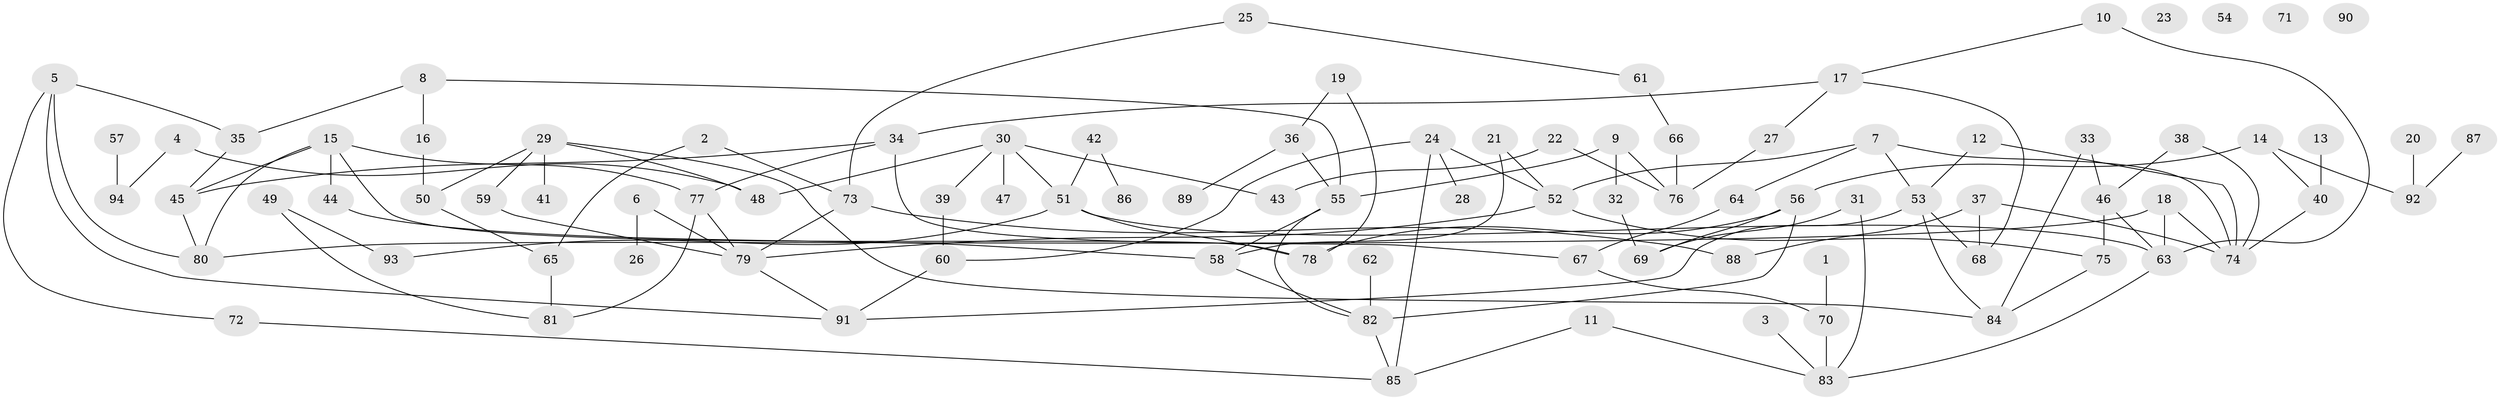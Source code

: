 // coarse degree distribution, {5: 0.11290322580645161, 4: 0.14516129032258066, 8: 0.03225806451612903, 3: 0.1774193548387097, 7: 0.03225806451612903, 2: 0.3387096774193548, 6: 0.03225806451612903, 1: 0.12903225806451613}
// Generated by graph-tools (version 1.1) at 2025/48/03/04/25 22:48:35]
// undirected, 94 vertices, 129 edges
graph export_dot {
  node [color=gray90,style=filled];
  1;
  2;
  3;
  4;
  5;
  6;
  7;
  8;
  9;
  10;
  11;
  12;
  13;
  14;
  15;
  16;
  17;
  18;
  19;
  20;
  21;
  22;
  23;
  24;
  25;
  26;
  27;
  28;
  29;
  30;
  31;
  32;
  33;
  34;
  35;
  36;
  37;
  38;
  39;
  40;
  41;
  42;
  43;
  44;
  45;
  46;
  47;
  48;
  49;
  50;
  51;
  52;
  53;
  54;
  55;
  56;
  57;
  58;
  59;
  60;
  61;
  62;
  63;
  64;
  65;
  66;
  67;
  68;
  69;
  70;
  71;
  72;
  73;
  74;
  75;
  76;
  77;
  78;
  79;
  80;
  81;
  82;
  83;
  84;
  85;
  86;
  87;
  88;
  89;
  90;
  91;
  92;
  93;
  94;
  1 -- 70;
  2 -- 65;
  2 -- 73;
  3 -- 83;
  4 -- 48;
  4 -- 94;
  5 -- 35;
  5 -- 72;
  5 -- 80;
  5 -- 91;
  6 -- 26;
  6 -- 79;
  7 -- 52;
  7 -- 53;
  7 -- 64;
  7 -- 74;
  8 -- 16;
  8 -- 35;
  8 -- 55;
  9 -- 32;
  9 -- 55;
  9 -- 76;
  10 -- 17;
  10 -- 63;
  11 -- 83;
  11 -- 85;
  12 -- 53;
  12 -- 74;
  13 -- 40;
  14 -- 40;
  14 -- 56;
  14 -- 92;
  15 -- 44;
  15 -- 45;
  15 -- 77;
  15 -- 78;
  15 -- 80;
  16 -- 50;
  17 -- 27;
  17 -- 34;
  17 -- 68;
  18 -- 63;
  18 -- 74;
  18 -- 80;
  19 -- 36;
  19 -- 78;
  20 -- 92;
  21 -- 52;
  21 -- 58;
  22 -- 43;
  22 -- 76;
  24 -- 28;
  24 -- 52;
  24 -- 60;
  24 -- 85;
  25 -- 61;
  25 -- 73;
  27 -- 76;
  29 -- 41;
  29 -- 48;
  29 -- 50;
  29 -- 59;
  29 -- 84;
  30 -- 39;
  30 -- 43;
  30 -- 47;
  30 -- 48;
  30 -- 51;
  31 -- 69;
  31 -- 83;
  32 -- 69;
  33 -- 46;
  33 -- 84;
  34 -- 45;
  34 -- 67;
  34 -- 77;
  35 -- 45;
  36 -- 55;
  36 -- 89;
  37 -- 68;
  37 -- 74;
  37 -- 88;
  38 -- 46;
  38 -- 74;
  39 -- 60;
  40 -- 74;
  42 -- 51;
  42 -- 86;
  44 -- 58;
  45 -- 80;
  46 -- 63;
  46 -- 75;
  49 -- 81;
  49 -- 93;
  50 -- 65;
  51 -- 63;
  51 -- 78;
  51 -- 93;
  52 -- 75;
  52 -- 79;
  53 -- 68;
  53 -- 84;
  53 -- 91;
  55 -- 58;
  55 -- 82;
  56 -- 69;
  56 -- 78;
  56 -- 82;
  57 -- 94;
  58 -- 82;
  59 -- 79;
  60 -- 91;
  61 -- 66;
  62 -- 82;
  63 -- 83;
  64 -- 67;
  65 -- 81;
  66 -- 76;
  67 -- 70;
  70 -- 83;
  72 -- 85;
  73 -- 79;
  73 -- 88;
  75 -- 84;
  77 -- 79;
  77 -- 81;
  79 -- 91;
  82 -- 85;
  87 -- 92;
}

